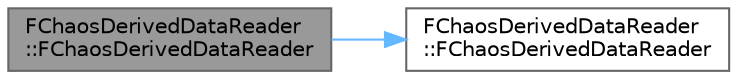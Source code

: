 digraph "FChaosDerivedDataReader::FChaosDerivedDataReader"
{
 // INTERACTIVE_SVG=YES
 // LATEX_PDF_SIZE
  bgcolor="transparent";
  edge [fontname=Helvetica,fontsize=10,labelfontname=Helvetica,labelfontsize=10];
  node [fontname=Helvetica,fontsize=10,shape=box,height=0.2,width=0.4];
  rankdir="LR";
  Node1 [id="Node000001",label="FChaosDerivedDataReader\l::FChaosDerivedDataReader",height=0.2,width=0.4,color="gray40", fillcolor="grey60", style="filled", fontcolor="black",tooltip=" "];
  Node1 -> Node2 [id="edge1_Node000001_Node000002",color="steelblue1",style="solid",tooltip=" "];
  Node2 [id="Node000002",label="FChaosDerivedDataReader\l::FChaosDerivedDataReader",height=0.2,width=0.4,color="grey40", fillcolor="white", style="filled",URL="$dc/d6d/classFChaosDerivedDataReader.html#ab059df75d138560b7bc75c9259861731",tooltip=" "];
}

